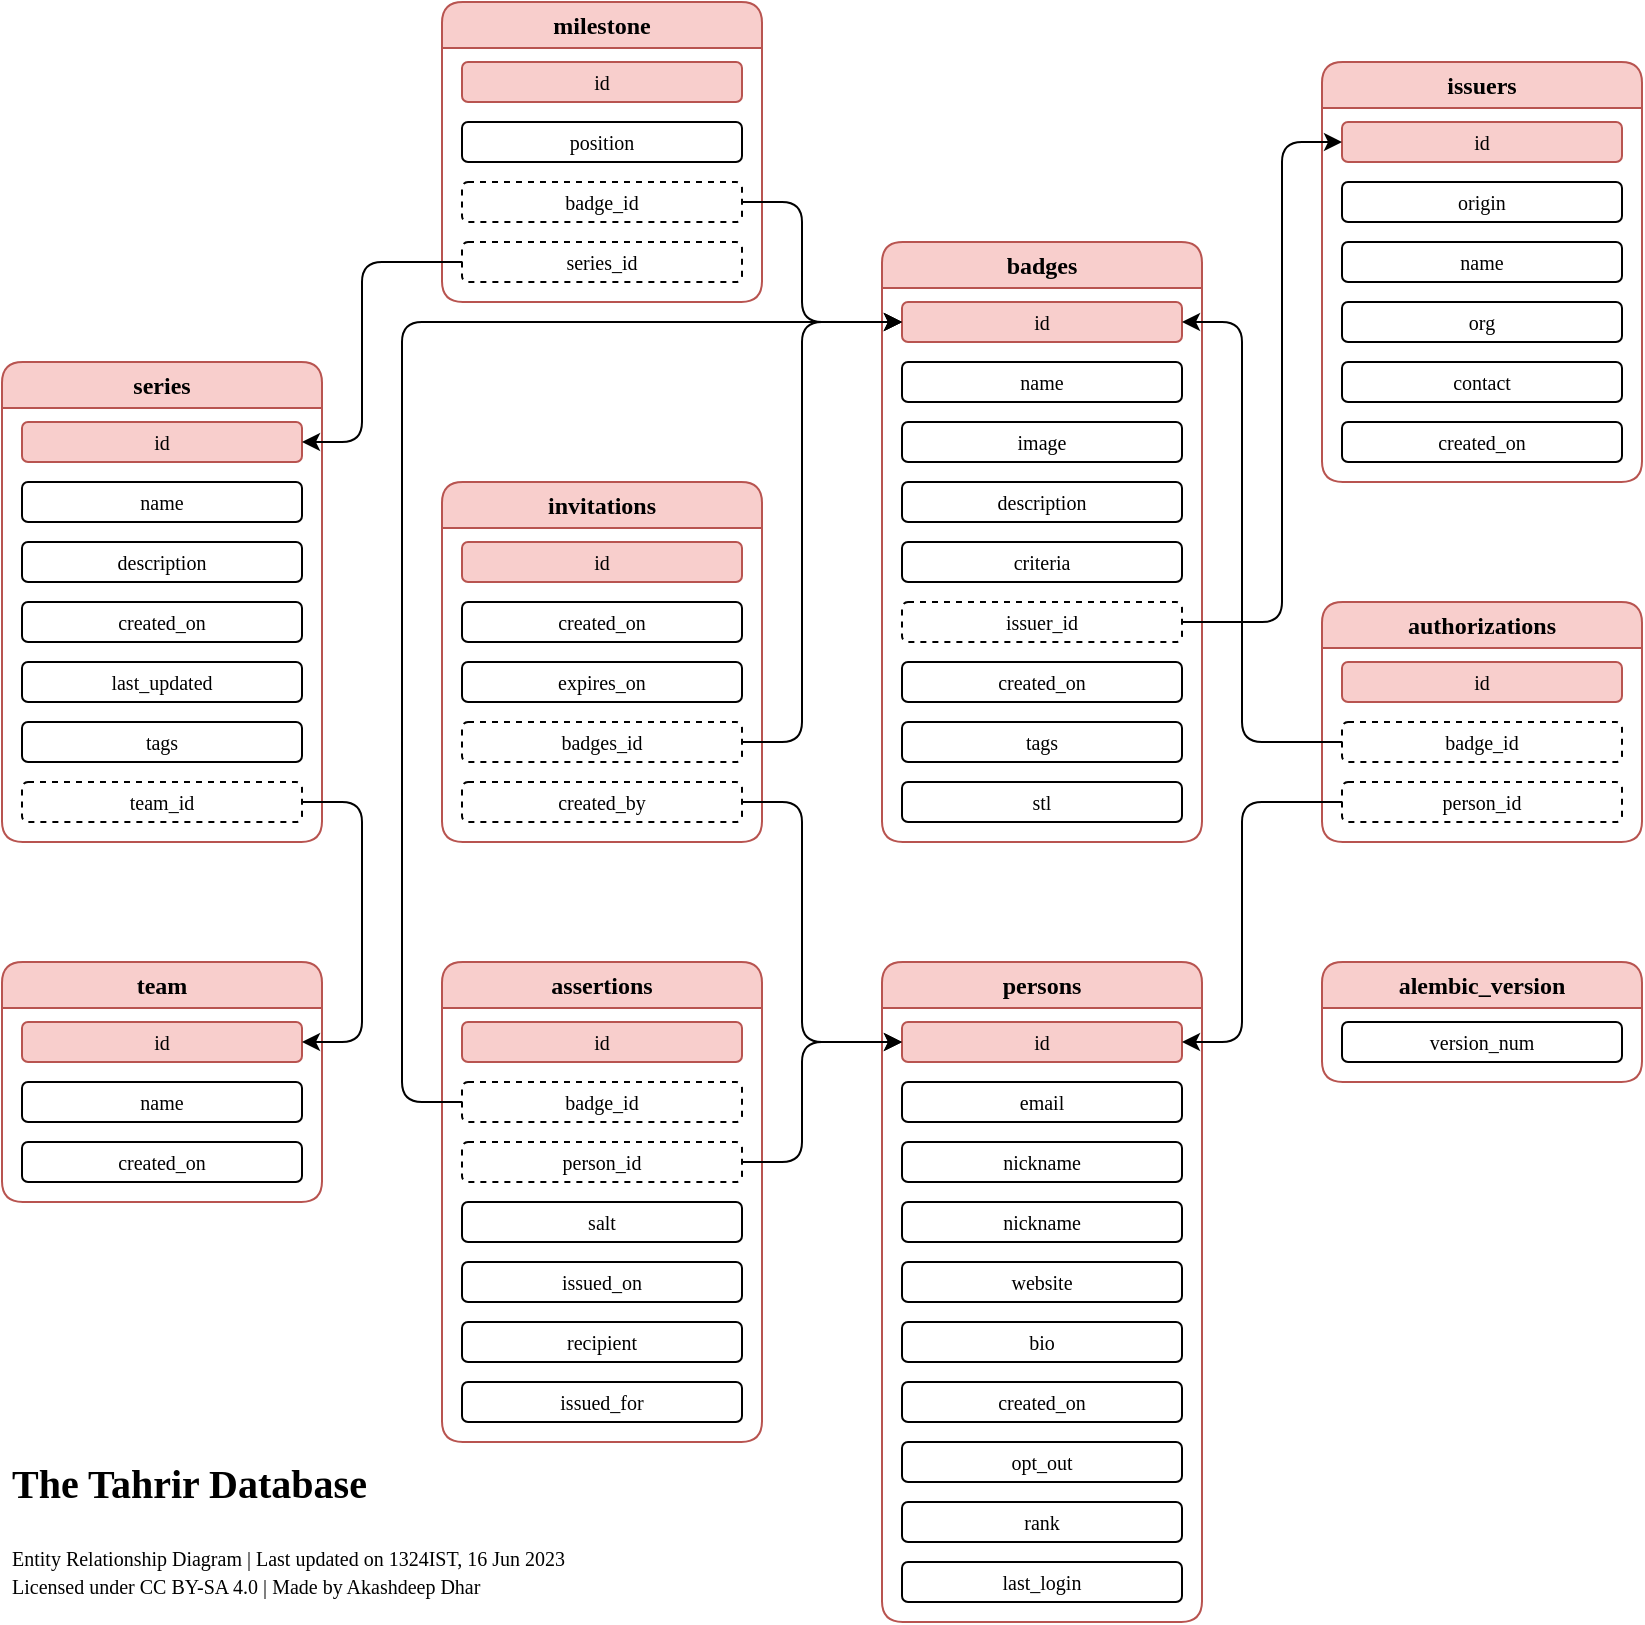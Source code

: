 <mxfile version="21.4.0" type="device">
  <diagram name="Page-1" id="tG-fi7jxVLDGpoVH_Wuy">
    <mxGraphModel dx="2233" dy="1875" grid="1" gridSize="10" guides="1" tooltips="1" connect="1" arrows="1" fold="1" page="1" pageScale="1" pageWidth="850" pageHeight="1100" math="0" shadow="0">
      <root>
        <mxCell id="0" />
        <mxCell id="1" parent="0" />
        <mxCell id="z2xYvnzUwYUdNyKTKD9s-1" value="&lt;font data-font-src=&quot;https://fonts.googleapis.com/css?family=JetBrains+Mono&quot; face=&quot;JetBrains Mono&quot;&gt;alembic_version&lt;/font&gt;" style="swimlane;whiteSpace=wrap;html=1;rounded=1;fillColor=#f8cecc;strokeColor=#b85450;" parent="1" vertex="1">
          <mxGeometry x="520" y="180" width="160" height="60" as="geometry" />
        </mxCell>
        <mxCell id="z2xYvnzUwYUdNyKTKD9s-5" value="&lt;font style=&quot;font-size: 10px;&quot; data-font-src=&quot;https://fonts.googleapis.com/css?family=JetBrains+Mono&quot; face=&quot;JetBrains Mono&quot;&gt;version_num&lt;/font&gt;" style="rounded=1;whiteSpace=wrap;html=1;" parent="z2xYvnzUwYUdNyKTKD9s-1" vertex="1">
          <mxGeometry x="10" y="30" width="140" height="20" as="geometry" />
        </mxCell>
        <mxCell id="z2xYvnzUwYUdNyKTKD9s-3" value="&lt;font face=&quot;JetBrains Mono&quot;&gt;assertions&lt;/font&gt;" style="swimlane;whiteSpace=wrap;html=1;rounded=1;fillColor=#f8cecc;strokeColor=#b85450;" parent="1" vertex="1">
          <mxGeometry x="80" y="180" width="160" height="240" as="geometry" />
        </mxCell>
        <mxCell id="z2xYvnzUwYUdNyKTKD9s-7" value="&lt;font face=&quot;JetBrains Mono&quot;&gt;&lt;span style=&quot;font-size: 10px;&quot;&gt;id&lt;/span&gt;&lt;/font&gt;" style="rounded=1;whiteSpace=wrap;html=1;fillColor=#f8cecc;strokeColor=#b85450;" parent="z2xYvnzUwYUdNyKTKD9s-3" vertex="1">
          <mxGeometry x="10" y="30" width="140" height="20" as="geometry" />
        </mxCell>
        <mxCell id="z2xYvnzUwYUdNyKTKD9s-8" value="&lt;font face=&quot;JetBrains Mono&quot;&gt;&lt;span style=&quot;font-size: 10px;&quot;&gt;badge_id&lt;/span&gt;&lt;/font&gt;" style="rounded=1;whiteSpace=wrap;html=1;dashed=1;" parent="z2xYvnzUwYUdNyKTKD9s-3" vertex="1">
          <mxGeometry x="10" y="60" width="140" height="20" as="geometry" />
        </mxCell>
        <mxCell id="z2xYvnzUwYUdNyKTKD9s-9" value="&lt;font face=&quot;JetBrains Mono&quot;&gt;&lt;span style=&quot;font-size: 10px;&quot;&gt;person_id&lt;/span&gt;&lt;/font&gt;" style="rounded=1;whiteSpace=wrap;html=1;dashed=1;" parent="z2xYvnzUwYUdNyKTKD9s-3" vertex="1">
          <mxGeometry x="10" y="90" width="140" height="20" as="geometry" />
        </mxCell>
        <mxCell id="z2xYvnzUwYUdNyKTKD9s-10" value="&lt;font face=&quot;JetBrains Mono&quot;&gt;&lt;span style=&quot;font-size: 10px;&quot;&gt;salt&lt;/span&gt;&lt;/font&gt;" style="rounded=1;whiteSpace=wrap;html=1;" parent="z2xYvnzUwYUdNyKTKD9s-3" vertex="1">
          <mxGeometry x="10" y="120" width="140" height="20" as="geometry" />
        </mxCell>
        <mxCell id="z2xYvnzUwYUdNyKTKD9s-11" value="&lt;font face=&quot;JetBrains Mono&quot;&gt;&lt;span style=&quot;font-size: 10px;&quot;&gt;issued_on&lt;/span&gt;&lt;/font&gt;" style="rounded=1;whiteSpace=wrap;html=1;" parent="z2xYvnzUwYUdNyKTKD9s-3" vertex="1">
          <mxGeometry x="10" y="150" width="140" height="20" as="geometry" />
        </mxCell>
        <mxCell id="z2xYvnzUwYUdNyKTKD9s-12" value="&lt;font face=&quot;JetBrains Mono&quot;&gt;&lt;span style=&quot;font-size: 10px;&quot;&gt;recipient&lt;/span&gt;&lt;/font&gt;" style="rounded=1;whiteSpace=wrap;html=1;" parent="z2xYvnzUwYUdNyKTKD9s-3" vertex="1">
          <mxGeometry x="10" y="180" width="140" height="20" as="geometry" />
        </mxCell>
        <mxCell id="z2xYvnzUwYUdNyKTKD9s-13" value="&lt;font face=&quot;JetBrains Mono&quot;&gt;&lt;span style=&quot;font-size: 10px;&quot;&gt;issued_for&lt;/span&gt;&lt;/font&gt;" style="rounded=1;whiteSpace=wrap;html=1;" parent="z2xYvnzUwYUdNyKTKD9s-3" vertex="1">
          <mxGeometry x="10" y="210" width="140" height="20" as="geometry" />
        </mxCell>
        <mxCell id="z2xYvnzUwYUdNyKTKD9s-14" value="&lt;font face=&quot;JetBrains Mono&quot;&gt;authorizations&lt;/font&gt;" style="swimlane;whiteSpace=wrap;html=1;rounded=1;fillColor=#f8cecc;strokeColor=#b85450;" parent="1" vertex="1">
          <mxGeometry x="520" width="160" height="120" as="geometry" />
        </mxCell>
        <mxCell id="z2xYvnzUwYUdNyKTKD9s-15" value="&lt;font face=&quot;JetBrains Mono&quot;&gt;&lt;span style=&quot;font-size: 10px;&quot;&gt;id&lt;/span&gt;&lt;/font&gt;" style="rounded=1;whiteSpace=wrap;html=1;strokeWidth=1;fillColor=#f8cecc;strokeColor=#b85450;" parent="z2xYvnzUwYUdNyKTKD9s-14" vertex="1">
          <mxGeometry x="10" y="30" width="140" height="20" as="geometry" />
        </mxCell>
        <mxCell id="z2xYvnzUwYUdNyKTKD9s-16" value="&lt;font face=&quot;JetBrains Mono&quot;&gt;&lt;span style=&quot;font-size: 10px;&quot;&gt;badge_id&lt;/span&gt;&lt;/font&gt;" style="rounded=1;whiteSpace=wrap;html=1;dashed=1;" parent="z2xYvnzUwYUdNyKTKD9s-14" vertex="1">
          <mxGeometry x="10" y="60" width="140" height="20" as="geometry" />
        </mxCell>
        <mxCell id="z2xYvnzUwYUdNyKTKD9s-17" value="&lt;font face=&quot;JetBrains Mono&quot;&gt;&lt;span style=&quot;font-size: 10px;&quot;&gt;person_id&lt;/span&gt;&lt;/font&gt;" style="rounded=1;whiteSpace=wrap;html=1;dashed=1;" parent="z2xYvnzUwYUdNyKTKD9s-14" vertex="1">
          <mxGeometry x="10" y="90" width="140" height="20" as="geometry" />
        </mxCell>
        <mxCell id="z2xYvnzUwYUdNyKTKD9s-22" value="&lt;font face=&quot;JetBrains Mono&quot;&gt;badges&lt;/font&gt;" style="swimlane;whiteSpace=wrap;html=1;rounded=1;fillColor=#f8cecc;strokeColor=#b85450;" parent="1" vertex="1">
          <mxGeometry x="300" y="-180" width="160" height="300" as="geometry" />
        </mxCell>
        <mxCell id="z2xYvnzUwYUdNyKTKD9s-23" value="&lt;font face=&quot;JetBrains Mono&quot;&gt;&lt;span style=&quot;font-size: 10px;&quot;&gt;id&lt;/span&gt;&lt;/font&gt;" style="rounded=1;whiteSpace=wrap;html=1;fillColor=#f8cecc;strokeColor=#b85450;glass=0;" parent="z2xYvnzUwYUdNyKTKD9s-22" vertex="1">
          <mxGeometry x="10" y="30" width="140" height="20" as="geometry" />
        </mxCell>
        <mxCell id="z2xYvnzUwYUdNyKTKD9s-24" value="&lt;font face=&quot;JetBrains Mono&quot;&gt;&lt;span style=&quot;font-size: 10px;&quot;&gt;name&lt;/span&gt;&lt;/font&gt;" style="rounded=1;whiteSpace=wrap;html=1;" parent="z2xYvnzUwYUdNyKTKD9s-22" vertex="1">
          <mxGeometry x="10" y="60" width="140" height="20" as="geometry" />
        </mxCell>
        <mxCell id="z2xYvnzUwYUdNyKTKD9s-25" value="&lt;font face=&quot;JetBrains Mono&quot;&gt;&lt;span style=&quot;font-size: 10px;&quot;&gt;image&lt;/span&gt;&lt;/font&gt;" style="rounded=1;whiteSpace=wrap;html=1;" parent="z2xYvnzUwYUdNyKTKD9s-22" vertex="1">
          <mxGeometry x="10" y="90" width="140" height="20" as="geometry" />
        </mxCell>
        <mxCell id="z2xYvnzUwYUdNyKTKD9s-26" value="&lt;font face=&quot;JetBrains Mono&quot;&gt;&lt;span style=&quot;font-size: 10px;&quot;&gt;description&lt;/span&gt;&lt;/font&gt;" style="rounded=1;whiteSpace=wrap;html=1;" parent="z2xYvnzUwYUdNyKTKD9s-22" vertex="1">
          <mxGeometry x="10" y="120" width="140" height="20" as="geometry" />
        </mxCell>
        <mxCell id="z2xYvnzUwYUdNyKTKD9s-27" value="&lt;font face=&quot;JetBrains Mono&quot;&gt;&lt;span style=&quot;font-size: 10px;&quot;&gt;criteria&lt;/span&gt;&lt;/font&gt;" style="rounded=1;whiteSpace=wrap;html=1;" parent="z2xYvnzUwYUdNyKTKD9s-22" vertex="1">
          <mxGeometry x="10" y="150" width="140" height="20" as="geometry" />
        </mxCell>
        <mxCell id="z2xYvnzUwYUdNyKTKD9s-28" value="&lt;font face=&quot;JetBrains Mono&quot;&gt;&lt;span style=&quot;font-size: 10px;&quot;&gt;issuer_id&lt;/span&gt;&lt;/font&gt;" style="rounded=1;whiteSpace=wrap;html=1;dashed=1;" parent="z2xYvnzUwYUdNyKTKD9s-22" vertex="1">
          <mxGeometry x="10" y="180" width="140" height="20" as="geometry" />
        </mxCell>
        <mxCell id="z2xYvnzUwYUdNyKTKD9s-29" value="&lt;font face=&quot;JetBrains Mono&quot;&gt;&lt;span style=&quot;font-size: 10px;&quot;&gt;created_on&lt;/span&gt;&lt;/font&gt;" style="rounded=1;whiteSpace=wrap;html=1;" parent="z2xYvnzUwYUdNyKTKD9s-22" vertex="1">
          <mxGeometry x="10" y="210" width="140" height="20" as="geometry" />
        </mxCell>
        <mxCell id="z2xYvnzUwYUdNyKTKD9s-30" value="&lt;font face=&quot;JetBrains Mono&quot;&gt;&lt;span style=&quot;font-size: 10px;&quot;&gt;tags&lt;/span&gt;&lt;/font&gt;" style="rounded=1;whiteSpace=wrap;html=1;" parent="z2xYvnzUwYUdNyKTKD9s-22" vertex="1">
          <mxGeometry x="10" y="240" width="140" height="20" as="geometry" />
        </mxCell>
        <mxCell id="z2xYvnzUwYUdNyKTKD9s-31" value="&lt;font face=&quot;JetBrains Mono&quot;&gt;&lt;span style=&quot;font-size: 10px;&quot;&gt;stl&lt;/span&gt;&lt;/font&gt;" style="rounded=1;whiteSpace=wrap;html=1;" parent="z2xYvnzUwYUdNyKTKD9s-22" vertex="1">
          <mxGeometry x="10" y="270" width="140" height="20" as="geometry" />
        </mxCell>
        <mxCell id="z2xYvnzUwYUdNyKTKD9s-40" value="&lt;font face=&quot;JetBrains Mono&quot;&gt;issuers&lt;/font&gt;" style="swimlane;whiteSpace=wrap;html=1;rounded=1;fillColor=#f8cecc;strokeColor=#b85450;" parent="1" vertex="1">
          <mxGeometry x="520" y="-270" width="160" height="210" as="geometry" />
        </mxCell>
        <mxCell id="z2xYvnzUwYUdNyKTKD9s-41" value="&lt;font face=&quot;JetBrains Mono&quot;&gt;&lt;span style=&quot;font-size: 10px;&quot;&gt;id&lt;/span&gt;&lt;/font&gt;" style="rounded=1;whiteSpace=wrap;html=1;strokeWidth=1;fillColor=#f8cecc;strokeColor=#b85450;" parent="z2xYvnzUwYUdNyKTKD9s-40" vertex="1">
          <mxGeometry x="10" y="30" width="140" height="20" as="geometry" />
        </mxCell>
        <mxCell id="z2xYvnzUwYUdNyKTKD9s-42" value="&lt;font face=&quot;JetBrains Mono&quot;&gt;&lt;span style=&quot;font-size: 10px;&quot;&gt;origin&lt;/span&gt;&lt;/font&gt;" style="rounded=1;whiteSpace=wrap;html=1;" parent="z2xYvnzUwYUdNyKTKD9s-40" vertex="1">
          <mxGeometry x="10" y="60" width="140" height="20" as="geometry" />
        </mxCell>
        <mxCell id="z2xYvnzUwYUdNyKTKD9s-43" value="&lt;font face=&quot;JetBrains Mono&quot;&gt;&lt;span style=&quot;font-size: 10px;&quot;&gt;name&lt;/span&gt;&lt;/font&gt;" style="rounded=1;whiteSpace=wrap;html=1;" parent="z2xYvnzUwYUdNyKTKD9s-40" vertex="1">
          <mxGeometry x="10" y="90" width="140" height="20" as="geometry" />
        </mxCell>
        <mxCell id="z2xYvnzUwYUdNyKTKD9s-44" value="&lt;font face=&quot;JetBrains Mono&quot;&gt;&lt;span style=&quot;font-size: 10px;&quot;&gt;org&lt;/span&gt;&lt;/font&gt;" style="rounded=1;whiteSpace=wrap;html=1;" parent="z2xYvnzUwYUdNyKTKD9s-40" vertex="1">
          <mxGeometry x="10" y="120" width="140" height="20" as="geometry" />
        </mxCell>
        <mxCell id="z2xYvnzUwYUdNyKTKD9s-45" value="&lt;font face=&quot;JetBrains Mono&quot;&gt;&lt;span style=&quot;font-size: 10px;&quot;&gt;contact&lt;/span&gt;&lt;/font&gt;" style="rounded=1;whiteSpace=wrap;html=1;" parent="z2xYvnzUwYUdNyKTKD9s-40" vertex="1">
          <mxGeometry x="10" y="150" width="140" height="20" as="geometry" />
        </mxCell>
        <mxCell id="z2xYvnzUwYUdNyKTKD9s-46" value="&lt;font face=&quot;JetBrains Mono&quot;&gt;&lt;span style=&quot;font-size: 10px;&quot;&gt;created_on&lt;/span&gt;&lt;/font&gt;" style="rounded=1;whiteSpace=wrap;html=1;" parent="z2xYvnzUwYUdNyKTKD9s-40" vertex="1">
          <mxGeometry x="10" y="180" width="140" height="20" as="geometry" />
        </mxCell>
        <mxCell id="z2xYvnzUwYUdNyKTKD9s-47" value="&lt;font face=&quot;JetBrains Mono&quot;&gt;milestone&lt;/font&gt;" style="swimlane;whiteSpace=wrap;html=1;rounded=1;fillColor=#f8cecc;strokeColor=#b85450;" parent="1" vertex="1">
          <mxGeometry x="80" y="-300" width="160" height="150" as="geometry" />
        </mxCell>
        <mxCell id="z2xYvnzUwYUdNyKTKD9s-48" value="&lt;font face=&quot;JetBrains Mono&quot;&gt;&lt;span style=&quot;font-size: 10px;&quot;&gt;id&lt;/span&gt;&lt;/font&gt;" style="rounded=1;whiteSpace=wrap;html=1;strokeWidth=1;fillColor=#f8cecc;strokeColor=#b85450;" parent="z2xYvnzUwYUdNyKTKD9s-47" vertex="1">
          <mxGeometry x="10" y="30" width="140" height="20" as="geometry" />
        </mxCell>
        <mxCell id="z2xYvnzUwYUdNyKTKD9s-49" value="&lt;font face=&quot;JetBrains Mono&quot;&gt;&lt;span style=&quot;font-size: 10px;&quot;&gt;position&lt;/span&gt;&lt;/font&gt;" style="rounded=1;whiteSpace=wrap;html=1;" parent="z2xYvnzUwYUdNyKTKD9s-47" vertex="1">
          <mxGeometry x="10" y="60" width="140" height="20" as="geometry" />
        </mxCell>
        <mxCell id="z2xYvnzUwYUdNyKTKD9s-50" value="&lt;font face=&quot;JetBrains Mono&quot;&gt;&lt;span style=&quot;font-size: 10px;&quot;&gt;badge_id&lt;/span&gt;&lt;/font&gt;" style="rounded=1;whiteSpace=wrap;html=1;strokeColor=default;dashed=1;" parent="z2xYvnzUwYUdNyKTKD9s-47" vertex="1">
          <mxGeometry x="10" y="90" width="140" height="20" as="geometry" />
        </mxCell>
        <mxCell id="z2xYvnzUwYUdNyKTKD9s-51" value="&lt;font face=&quot;JetBrains Mono&quot;&gt;&lt;span style=&quot;font-size: 10px;&quot;&gt;series_id&lt;/span&gt;&lt;/font&gt;" style="rounded=1;whiteSpace=wrap;html=1;dashed=1;" parent="z2xYvnzUwYUdNyKTKD9s-47" vertex="1">
          <mxGeometry x="10" y="120" width="140" height="20" as="geometry" />
        </mxCell>
        <mxCell id="z2xYvnzUwYUdNyKTKD9s-54" value="&lt;font face=&quot;JetBrains Mono&quot;&gt;persons&lt;/font&gt;" style="swimlane;whiteSpace=wrap;html=1;rounded=1;fillColor=#f8cecc;strokeColor=#b85450;" parent="1" vertex="1">
          <mxGeometry x="300" y="180" width="160" height="330" as="geometry" />
        </mxCell>
        <mxCell id="z2xYvnzUwYUdNyKTKD9s-55" value="&lt;font face=&quot;JetBrains Mono&quot;&gt;&lt;span style=&quot;font-size: 10px;&quot;&gt;id&lt;/span&gt;&lt;/font&gt;" style="rounded=1;whiteSpace=wrap;html=1;strokeWidth=1;fillColor=#f8cecc;strokeColor=#b85450;" parent="z2xYvnzUwYUdNyKTKD9s-54" vertex="1">
          <mxGeometry x="10" y="30" width="140" height="20" as="geometry" />
        </mxCell>
        <mxCell id="z2xYvnzUwYUdNyKTKD9s-56" value="&lt;font face=&quot;JetBrains Mono&quot;&gt;&lt;span style=&quot;font-size: 10px;&quot;&gt;email&lt;/span&gt;&lt;/font&gt;" style="rounded=1;whiteSpace=wrap;html=1;" parent="z2xYvnzUwYUdNyKTKD9s-54" vertex="1">
          <mxGeometry x="10" y="60" width="140" height="20" as="geometry" />
        </mxCell>
        <mxCell id="z2xYvnzUwYUdNyKTKD9s-57" value="&lt;font face=&quot;JetBrains Mono&quot;&gt;&lt;span style=&quot;font-size: 10px;&quot;&gt;nickname&lt;/span&gt;&lt;/font&gt;" style="rounded=1;whiteSpace=wrap;html=1;" parent="z2xYvnzUwYUdNyKTKD9s-54" vertex="1">
          <mxGeometry x="10" y="90" width="140" height="20" as="geometry" />
        </mxCell>
        <mxCell id="z2xYvnzUwYUdNyKTKD9s-60" value="&lt;font face=&quot;JetBrains Mono&quot;&gt;&lt;span style=&quot;font-size: 10px;&quot;&gt;nickname&lt;/span&gt;&lt;/font&gt;" style="rounded=1;whiteSpace=wrap;html=1;" parent="z2xYvnzUwYUdNyKTKD9s-54" vertex="1">
          <mxGeometry x="10" y="120" width="140" height="20" as="geometry" />
        </mxCell>
        <mxCell id="z2xYvnzUwYUdNyKTKD9s-61" value="&lt;font face=&quot;JetBrains Mono&quot;&gt;&lt;span style=&quot;font-size: 10px;&quot;&gt;website&lt;/span&gt;&lt;/font&gt;" style="rounded=1;whiteSpace=wrap;html=1;" parent="z2xYvnzUwYUdNyKTKD9s-54" vertex="1">
          <mxGeometry x="10" y="150" width="140" height="20" as="geometry" />
        </mxCell>
        <mxCell id="z2xYvnzUwYUdNyKTKD9s-62" value="&lt;font face=&quot;JetBrains Mono&quot;&gt;&lt;span style=&quot;font-size: 10px;&quot;&gt;bio&lt;/span&gt;&lt;/font&gt;" style="rounded=1;whiteSpace=wrap;html=1;" parent="z2xYvnzUwYUdNyKTKD9s-54" vertex="1">
          <mxGeometry x="10" y="180" width="140" height="20" as="geometry" />
        </mxCell>
        <mxCell id="z2xYvnzUwYUdNyKTKD9s-63" value="&lt;font face=&quot;JetBrains Mono&quot;&gt;&lt;span style=&quot;font-size: 10px;&quot;&gt;created_on&lt;/span&gt;&lt;/font&gt;" style="rounded=1;whiteSpace=wrap;html=1;" parent="z2xYvnzUwYUdNyKTKD9s-54" vertex="1">
          <mxGeometry x="10" y="210" width="140" height="20" as="geometry" />
        </mxCell>
        <mxCell id="z2xYvnzUwYUdNyKTKD9s-64" value="&lt;font face=&quot;JetBrains Mono&quot;&gt;&lt;span style=&quot;font-size: 10px;&quot;&gt;opt_out&lt;/span&gt;&lt;/font&gt;" style="rounded=1;whiteSpace=wrap;html=1;" parent="z2xYvnzUwYUdNyKTKD9s-54" vertex="1">
          <mxGeometry x="10" y="240" width="140" height="20" as="geometry" />
        </mxCell>
        <mxCell id="z2xYvnzUwYUdNyKTKD9s-65" value="&lt;font face=&quot;JetBrains Mono&quot;&gt;&lt;span style=&quot;font-size: 10px;&quot;&gt;rank&lt;/span&gt;&lt;/font&gt;" style="rounded=1;whiteSpace=wrap;html=1;" parent="z2xYvnzUwYUdNyKTKD9s-54" vertex="1">
          <mxGeometry x="10" y="270" width="140" height="20" as="geometry" />
        </mxCell>
        <mxCell id="z2xYvnzUwYUdNyKTKD9s-66" value="&lt;font face=&quot;JetBrains Mono&quot;&gt;&lt;span style=&quot;font-size: 10px;&quot;&gt;last_login&lt;/span&gt;&lt;/font&gt;" style="rounded=1;whiteSpace=wrap;html=1;" parent="z2xYvnzUwYUdNyKTKD9s-54" vertex="1">
          <mxGeometry x="10" y="300" width="140" height="20" as="geometry" />
        </mxCell>
        <mxCell id="z2xYvnzUwYUdNyKTKD9s-68" value="&lt;font face=&quot;JetBrains Mono&quot;&gt;series&lt;/font&gt;" style="swimlane;whiteSpace=wrap;html=1;rounded=1;fillColor=#f8cecc;strokeColor=#b85450;" parent="1" vertex="1">
          <mxGeometry x="-140" y="-120" width="160" height="240" as="geometry" />
        </mxCell>
        <mxCell id="z2xYvnzUwYUdNyKTKD9s-69" value="&lt;font face=&quot;JetBrains Mono&quot;&gt;&lt;span style=&quot;font-size: 10px;&quot;&gt;id&lt;/span&gt;&lt;/font&gt;" style="rounded=1;whiteSpace=wrap;html=1;strokeWidth=1;fillColor=#f8cecc;strokeColor=#b85450;" parent="z2xYvnzUwYUdNyKTKD9s-68" vertex="1">
          <mxGeometry x="10" y="30" width="140" height="20" as="geometry" />
        </mxCell>
        <mxCell id="z2xYvnzUwYUdNyKTKD9s-70" value="&lt;font face=&quot;JetBrains Mono&quot;&gt;&lt;span style=&quot;font-size: 10px;&quot;&gt;name&lt;/span&gt;&lt;/font&gt;" style="rounded=1;whiteSpace=wrap;html=1;" parent="z2xYvnzUwYUdNyKTKD9s-68" vertex="1">
          <mxGeometry x="10" y="60" width="140" height="20" as="geometry" />
        </mxCell>
        <mxCell id="z2xYvnzUwYUdNyKTKD9s-71" value="&lt;font face=&quot;JetBrains Mono&quot;&gt;&lt;span style=&quot;font-size: 10px;&quot;&gt;description&lt;/span&gt;&lt;/font&gt;" style="rounded=1;whiteSpace=wrap;html=1;strokeColor=default;" parent="z2xYvnzUwYUdNyKTKD9s-68" vertex="1">
          <mxGeometry x="10" y="90" width="140" height="20" as="geometry" />
        </mxCell>
        <mxCell id="z2xYvnzUwYUdNyKTKD9s-72" value="&lt;font face=&quot;JetBrains Mono&quot;&gt;&lt;span style=&quot;font-size: 10px;&quot;&gt;created_on&lt;/span&gt;&lt;/font&gt;" style="rounded=1;whiteSpace=wrap;html=1;" parent="z2xYvnzUwYUdNyKTKD9s-68" vertex="1">
          <mxGeometry x="10" y="120" width="140" height="20" as="geometry" />
        </mxCell>
        <mxCell id="z2xYvnzUwYUdNyKTKD9s-73" value="&lt;font face=&quot;JetBrains Mono&quot;&gt;&lt;span style=&quot;font-size: 10px;&quot;&gt;last_updated&lt;/span&gt;&lt;/font&gt;" style="rounded=1;whiteSpace=wrap;html=1;" parent="z2xYvnzUwYUdNyKTKD9s-68" vertex="1">
          <mxGeometry x="10" y="150" width="140" height="20" as="geometry" />
        </mxCell>
        <mxCell id="z2xYvnzUwYUdNyKTKD9s-74" value="&lt;font face=&quot;JetBrains Mono&quot;&gt;&lt;span style=&quot;font-size: 10px;&quot;&gt;tags&lt;/span&gt;&lt;/font&gt;" style="rounded=1;whiteSpace=wrap;html=1;" parent="z2xYvnzUwYUdNyKTKD9s-68" vertex="1">
          <mxGeometry x="10" y="180" width="140" height="20" as="geometry" />
        </mxCell>
        <mxCell id="z2xYvnzUwYUdNyKTKD9s-75" value="&lt;font face=&quot;JetBrains Mono&quot;&gt;&lt;span style=&quot;font-size: 10px;&quot;&gt;team_id&lt;/span&gt;&lt;/font&gt;" style="rounded=1;whiteSpace=wrap;html=1;dashed=1;" parent="z2xYvnzUwYUdNyKTKD9s-68" vertex="1">
          <mxGeometry x="10" y="210" width="140" height="20" as="geometry" />
        </mxCell>
        <mxCell id="z2xYvnzUwYUdNyKTKD9s-93" value="&lt;font face=&quot;JetBrains Mono&quot;&gt;invitations&lt;/font&gt;" style="swimlane;whiteSpace=wrap;html=1;rounded=1;fillColor=#f8cecc;strokeColor=#b85450;" parent="1" vertex="1">
          <mxGeometry x="80" y="-60" width="160" height="180" as="geometry" />
        </mxCell>
        <mxCell id="z2xYvnzUwYUdNyKTKD9s-94" value="&lt;font face=&quot;JetBrains Mono&quot;&gt;&lt;span style=&quot;font-size: 10px;&quot;&gt;id&lt;/span&gt;&lt;/font&gt;" style="rounded=1;whiteSpace=wrap;html=1;strokeWidth=1;fillColor=#f8cecc;strokeColor=#b85450;" parent="z2xYvnzUwYUdNyKTKD9s-93" vertex="1">
          <mxGeometry x="10" y="30" width="140" height="20" as="geometry" />
        </mxCell>
        <mxCell id="z2xYvnzUwYUdNyKTKD9s-95" value="&lt;font face=&quot;JetBrains Mono&quot;&gt;&lt;span style=&quot;font-size: 10px;&quot;&gt;created_on&lt;/span&gt;&lt;/font&gt;" style="rounded=1;whiteSpace=wrap;html=1;" parent="z2xYvnzUwYUdNyKTKD9s-93" vertex="1">
          <mxGeometry x="10" y="60" width="140" height="20" as="geometry" />
        </mxCell>
        <mxCell id="z2xYvnzUwYUdNyKTKD9s-96" value="&lt;font face=&quot;JetBrains Mono&quot;&gt;&lt;span style=&quot;font-size: 10px;&quot;&gt;expires_on&lt;/span&gt;&lt;/font&gt;" style="rounded=1;whiteSpace=wrap;html=1;" parent="z2xYvnzUwYUdNyKTKD9s-93" vertex="1">
          <mxGeometry x="10" y="90" width="140" height="20" as="geometry" />
        </mxCell>
        <mxCell id="z2xYvnzUwYUdNyKTKD9s-97" value="&lt;font face=&quot;JetBrains Mono&quot;&gt;&lt;span style=&quot;font-size: 10px;&quot;&gt;badges_id&lt;/span&gt;&lt;/font&gt;" style="rounded=1;whiteSpace=wrap;html=1;dashed=1;" parent="z2xYvnzUwYUdNyKTKD9s-93" vertex="1">
          <mxGeometry x="10" y="120" width="140" height="20" as="geometry" />
        </mxCell>
        <mxCell id="z2xYvnzUwYUdNyKTKD9s-98" value="&lt;font face=&quot;JetBrains Mono&quot;&gt;&lt;span style=&quot;font-size: 10px;&quot;&gt;created_by&lt;/span&gt;&lt;/font&gt;" style="rounded=1;whiteSpace=wrap;html=1;dashed=1;" parent="z2xYvnzUwYUdNyKTKD9s-93" vertex="1">
          <mxGeometry x="10" y="150" width="140" height="20" as="geometry" />
        </mxCell>
        <mxCell id="z2xYvnzUwYUdNyKTKD9s-100" style="edgeStyle=orthogonalEdgeStyle;rounded=1;orthogonalLoop=1;jettySize=auto;html=1;entryX=1;entryY=0.5;entryDx=0;entryDy=0;" parent="1" source="z2xYvnzUwYUdNyKTKD9s-16" target="z2xYvnzUwYUdNyKTKD9s-23" edge="1">
          <mxGeometry relative="1" as="geometry">
            <Array as="points">
              <mxPoint x="480" y="70" />
              <mxPoint x="480" y="-140" />
            </Array>
          </mxGeometry>
        </mxCell>
        <mxCell id="z2xYvnzUwYUdNyKTKD9s-101" style="edgeStyle=orthogonalEdgeStyle;orthogonalLoop=1;jettySize=auto;html=1;entryX=1;entryY=0.5;entryDx=0;entryDy=0;rounded=1;" parent="1" source="z2xYvnzUwYUdNyKTKD9s-17" target="z2xYvnzUwYUdNyKTKD9s-55" edge="1">
          <mxGeometry relative="1" as="geometry">
            <Array as="points">
              <mxPoint x="480" y="100" />
              <mxPoint x="480" y="220" />
            </Array>
          </mxGeometry>
        </mxCell>
        <mxCell id="z2xYvnzUwYUdNyKTKD9s-102" style="edgeStyle=orthogonalEdgeStyle;rounded=1;orthogonalLoop=1;jettySize=auto;html=1;entryX=0;entryY=0.5;entryDx=0;entryDy=0;" parent="1" source="z2xYvnzUwYUdNyKTKD9s-97" target="z2xYvnzUwYUdNyKTKD9s-23" edge="1">
          <mxGeometry relative="1" as="geometry">
            <Array as="points">
              <mxPoint x="260" y="70" />
              <mxPoint x="260" y="-140" />
            </Array>
          </mxGeometry>
        </mxCell>
        <mxCell id="z2xYvnzUwYUdNyKTKD9s-103" style="edgeStyle=orthogonalEdgeStyle;rounded=1;orthogonalLoop=1;jettySize=auto;html=1;entryX=0;entryY=0.5;entryDx=0;entryDy=0;" parent="1" source="z2xYvnzUwYUdNyKTKD9s-98" target="z2xYvnzUwYUdNyKTKD9s-55" edge="1">
          <mxGeometry relative="1" as="geometry">
            <Array as="points">
              <mxPoint x="260" y="100" />
              <mxPoint x="260" y="220" />
            </Array>
          </mxGeometry>
        </mxCell>
        <mxCell id="z2xYvnzUwYUdNyKTKD9s-105" style="edgeStyle=orthogonalEdgeStyle;rounded=1;orthogonalLoop=1;jettySize=auto;html=1;entryX=0;entryY=0.5;entryDx=0;entryDy=0;" parent="1" source="z2xYvnzUwYUdNyKTKD9s-9" target="z2xYvnzUwYUdNyKTKD9s-55" edge="1">
          <mxGeometry relative="1" as="geometry">
            <Array as="points">
              <mxPoint x="260" y="280" />
              <mxPoint x="260" y="220" />
            </Array>
          </mxGeometry>
        </mxCell>
        <mxCell id="z2xYvnzUwYUdNyKTKD9s-107" style="edgeStyle=orthogonalEdgeStyle;rounded=1;orthogonalLoop=1;jettySize=auto;html=1;entryX=0;entryY=0.5;entryDx=0;entryDy=0;" parent="1" source="z2xYvnzUwYUdNyKTKD9s-50" target="z2xYvnzUwYUdNyKTKD9s-23" edge="1">
          <mxGeometry relative="1" as="geometry">
            <Array as="points">
              <mxPoint x="260" y="-200" />
              <mxPoint x="260" y="-140" />
            </Array>
          </mxGeometry>
        </mxCell>
        <mxCell id="z2xYvnzUwYUdNyKTKD9s-108" style="edgeStyle=orthogonalEdgeStyle;rounded=1;orthogonalLoop=1;jettySize=auto;html=1;entryX=1;entryY=0.5;entryDx=0;entryDy=0;" parent="1" source="z2xYvnzUwYUdNyKTKD9s-51" target="z2xYvnzUwYUdNyKTKD9s-69" edge="1">
          <mxGeometry relative="1" as="geometry">
            <Array as="points">
              <mxPoint x="40" y="-170" />
              <mxPoint x="40" y="-80" />
            </Array>
          </mxGeometry>
        </mxCell>
        <mxCell id="z2xYvnzUwYUdNyKTKD9s-109" value="&lt;font face=&quot;JetBrains Mono&quot;&gt;team&lt;/font&gt;" style="swimlane;whiteSpace=wrap;html=1;rounded=1;fillColor=#f8cecc;strokeColor=#b85450;" parent="1" vertex="1">
          <mxGeometry x="-140" y="180" width="160" height="120" as="geometry" />
        </mxCell>
        <mxCell id="z2xYvnzUwYUdNyKTKD9s-110" value="&lt;font face=&quot;JetBrains Mono&quot;&gt;&lt;span style=&quot;font-size: 10px;&quot;&gt;id&lt;/span&gt;&lt;/font&gt;" style="rounded=1;whiteSpace=wrap;html=1;strokeWidth=1;fillColor=#f8cecc;strokeColor=#b85450;" parent="z2xYvnzUwYUdNyKTKD9s-109" vertex="1">
          <mxGeometry x="10" y="30" width="140" height="20" as="geometry" />
        </mxCell>
        <mxCell id="z2xYvnzUwYUdNyKTKD9s-111" value="&lt;font face=&quot;JetBrains Mono&quot;&gt;&lt;span style=&quot;font-size: 10px;&quot;&gt;name&lt;/span&gt;&lt;/font&gt;" style="rounded=1;whiteSpace=wrap;html=1;" parent="z2xYvnzUwYUdNyKTKD9s-109" vertex="1">
          <mxGeometry x="10" y="60" width="140" height="20" as="geometry" />
        </mxCell>
        <mxCell id="z2xYvnzUwYUdNyKTKD9s-112" value="&lt;font face=&quot;JetBrains Mono&quot;&gt;&lt;span style=&quot;font-size: 10px;&quot;&gt;created_on&lt;/span&gt;&lt;/font&gt;" style="rounded=1;whiteSpace=wrap;html=1;" parent="z2xYvnzUwYUdNyKTKD9s-109" vertex="1">
          <mxGeometry x="10" y="90" width="140" height="20" as="geometry" />
        </mxCell>
        <mxCell id="z2xYvnzUwYUdNyKTKD9s-113" style="edgeStyle=orthogonalEdgeStyle;rounded=1;orthogonalLoop=1;jettySize=auto;html=1;entryX=1;entryY=0.5;entryDx=0;entryDy=0;" parent="1" source="z2xYvnzUwYUdNyKTKD9s-75" target="z2xYvnzUwYUdNyKTKD9s-110" edge="1">
          <mxGeometry relative="1" as="geometry">
            <Array as="points">
              <mxPoint x="40" y="100" />
              <mxPoint x="40" y="220" />
            </Array>
          </mxGeometry>
        </mxCell>
        <mxCell id="7ov_VyGLLzxV_9_m_Xwq-2" style="edgeStyle=orthogonalEdgeStyle;rounded=1;orthogonalLoop=1;jettySize=auto;html=1;entryX=0;entryY=0.5;entryDx=0;entryDy=0;" edge="1" parent="1" source="z2xYvnzUwYUdNyKTKD9s-8" target="z2xYvnzUwYUdNyKTKD9s-23">
          <mxGeometry relative="1" as="geometry">
            <Array as="points">
              <mxPoint x="60" y="250" />
              <mxPoint x="60" y="-140" />
            </Array>
          </mxGeometry>
        </mxCell>
        <mxCell id="7ov_VyGLLzxV_9_m_Xwq-3" style="edgeStyle=orthogonalEdgeStyle;rounded=1;orthogonalLoop=1;jettySize=auto;html=1;entryX=0;entryY=0.5;entryDx=0;entryDy=0;" edge="1" parent="1" source="z2xYvnzUwYUdNyKTKD9s-28" target="z2xYvnzUwYUdNyKTKD9s-41">
          <mxGeometry relative="1" as="geometry">
            <Array as="points">
              <mxPoint x="500" y="10" />
              <mxPoint x="500" y="-230" />
            </Array>
          </mxGeometry>
        </mxCell>
        <mxCell id="7ov_VyGLLzxV_9_m_Xwq-4" value="&lt;h1&gt;&lt;font style=&quot;font-size: 20px;&quot; data-font-src=&quot;https://fonts.googleapis.com/css?family=JetBrains+Mono&quot; face=&quot;JetBrains Mono&quot;&gt;The Tahrir Database&lt;/font&gt;&lt;/h1&gt;&lt;p&gt;&lt;font style=&quot;font-size: 10px;&quot; data-font-src=&quot;https://fonts.googleapis.com/css?family=JetBrains+Mono&quot; face=&quot;JetBrains Mono&quot;&gt;Entity Relationship Diagram | Last updated on 1324IST, 16 Jun 2023&lt;br&gt;&lt;/font&gt;&lt;font style=&quot;font-size: 10px;&quot; data-font-src=&quot;https://fonts.googleapis.com/css?family=JetBrains+Mono&quot; face=&quot;JetBrains Mono&quot;&gt;&lt;span style=&quot;background-color: initial;&quot;&gt;Licensed under CC BY-SA 4.0 |&amp;nbsp;&lt;/span&gt;&lt;/font&gt;&lt;span style=&quot;background-color: initial; font-size: 10px; font-family: &amp;quot;JetBrains Mono&amp;quot;;&quot;&gt;Made by Akashdeep Dhar&lt;/span&gt;&lt;/p&gt;" style="text;html=1;strokeColor=none;fillColor=none;spacing=5;spacingTop=-20;whiteSpace=wrap;overflow=hidden;rounded=0;" vertex="1" parent="1">
          <mxGeometry x="-140" y="420" width="440" height="90" as="geometry" />
        </mxCell>
      </root>
    </mxGraphModel>
  </diagram>
</mxfile>
